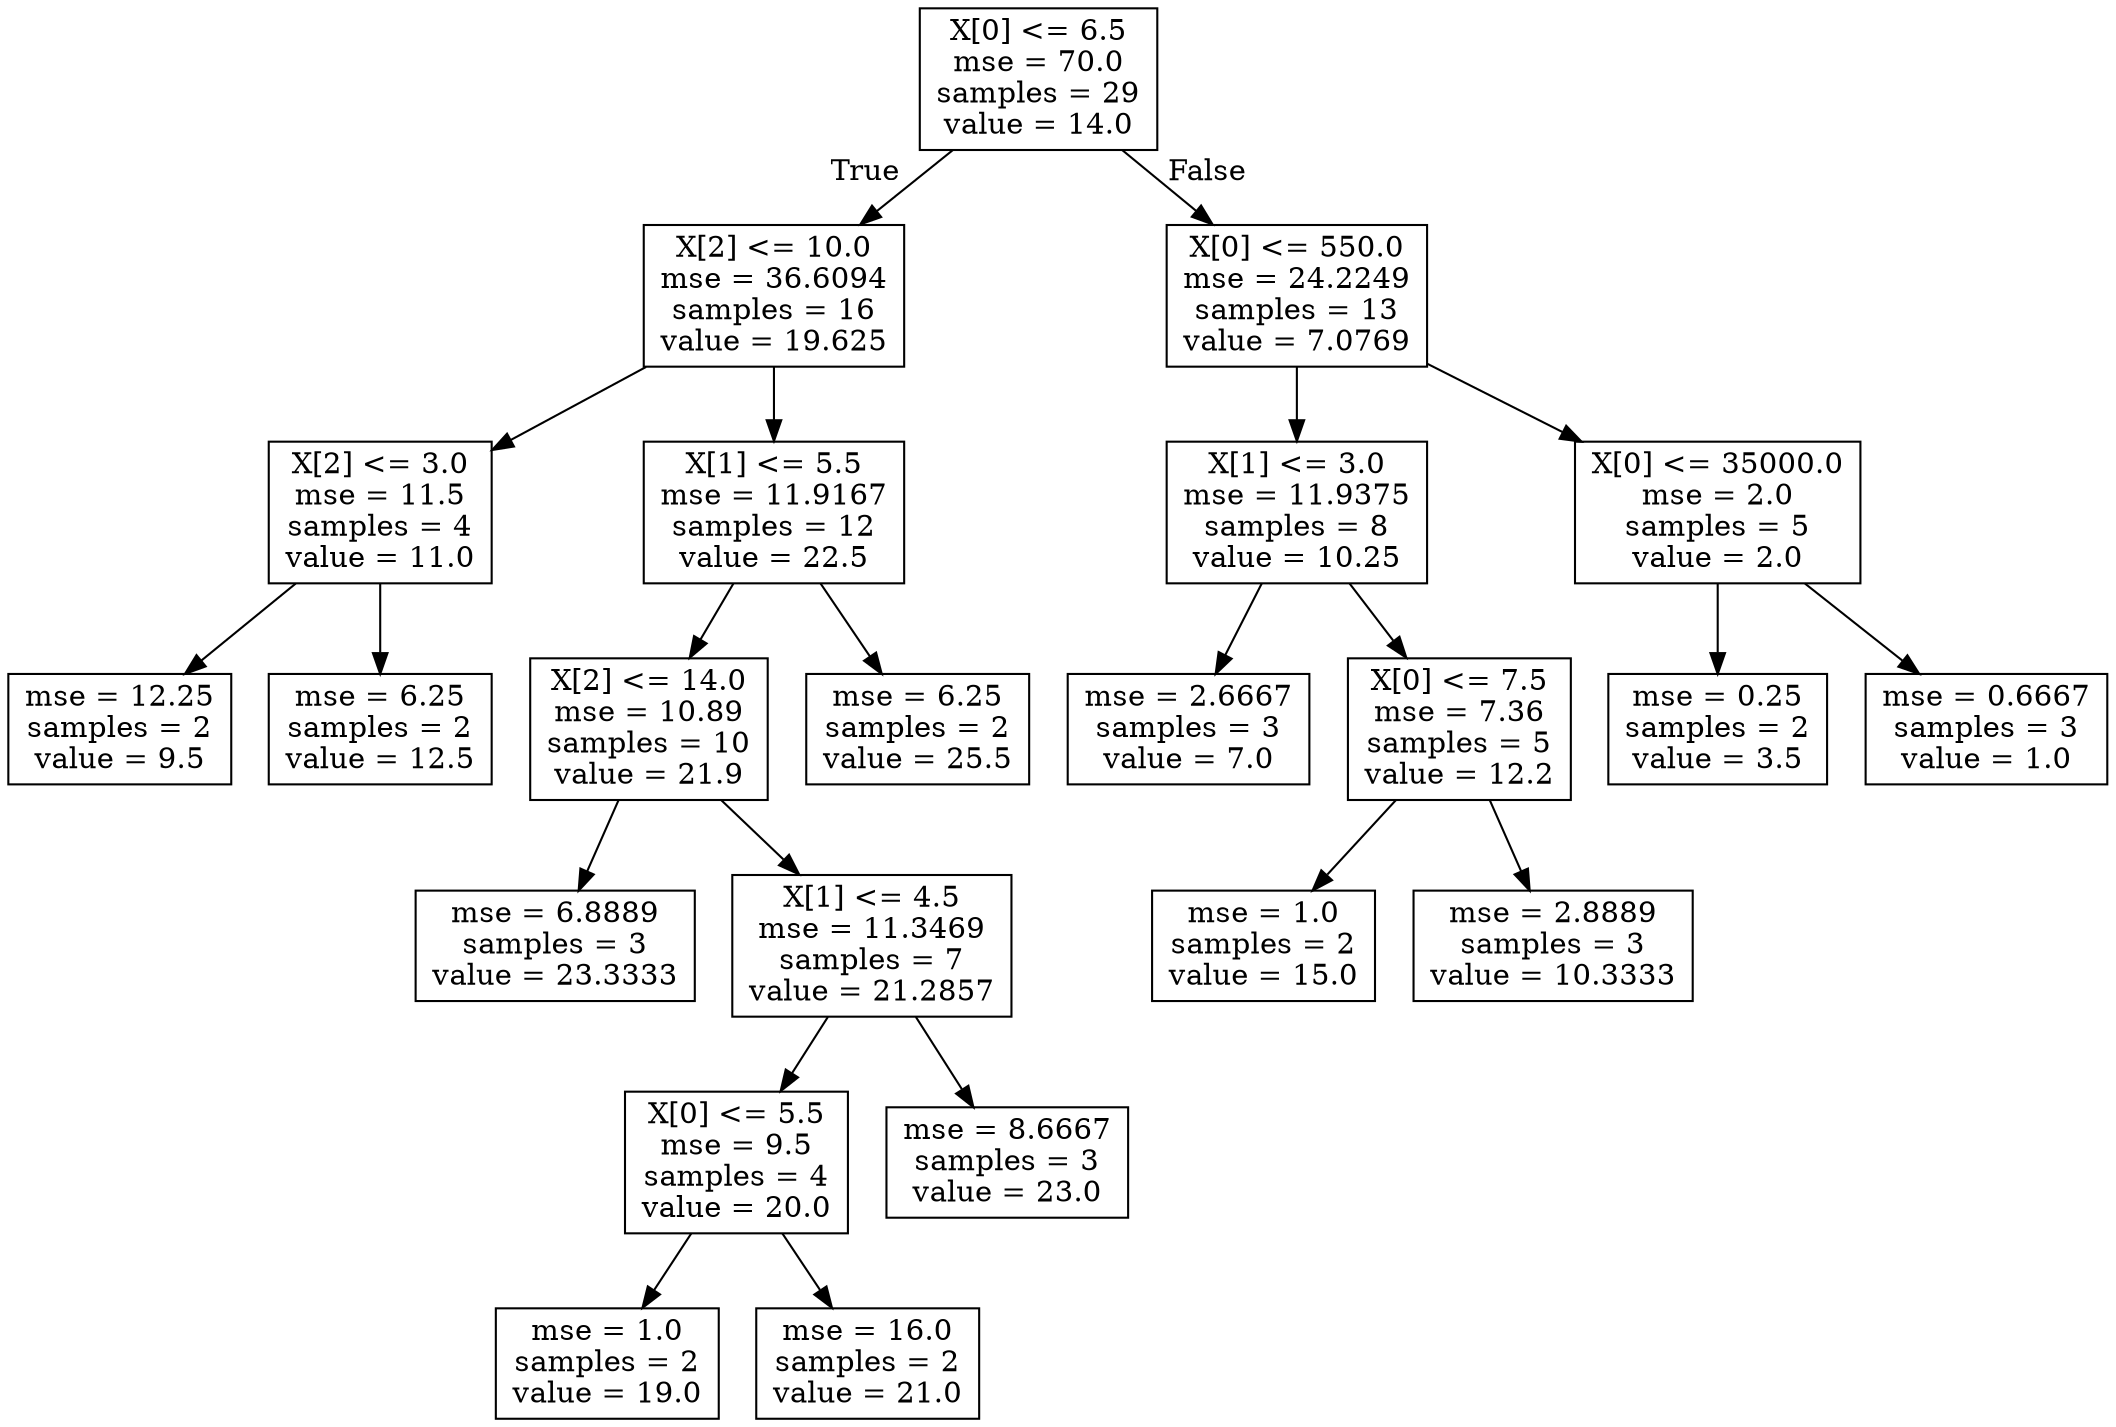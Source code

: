 digraph Tree {
node [shape=box] ;
0 [label="X[0] <= 6.5\nmse = 70.0\nsamples = 29\nvalue = 14.0"] ;
1 [label="X[2] <= 10.0\nmse = 36.6094\nsamples = 16\nvalue = 19.625"] ;
0 -> 1 [labeldistance=2.5, labelangle=45, headlabel="True"] ;
2 [label="X[2] <= 3.0\nmse = 11.5\nsamples = 4\nvalue = 11.0"] ;
1 -> 2 ;
3 [label="mse = 12.25\nsamples = 2\nvalue = 9.5"] ;
2 -> 3 ;
4 [label="mse = 6.25\nsamples = 2\nvalue = 12.5"] ;
2 -> 4 ;
5 [label="X[1] <= 5.5\nmse = 11.9167\nsamples = 12\nvalue = 22.5"] ;
1 -> 5 ;
6 [label="X[2] <= 14.0\nmse = 10.89\nsamples = 10\nvalue = 21.9"] ;
5 -> 6 ;
7 [label="mse = 6.8889\nsamples = 3\nvalue = 23.3333"] ;
6 -> 7 ;
8 [label="X[1] <= 4.5\nmse = 11.3469\nsamples = 7\nvalue = 21.2857"] ;
6 -> 8 ;
9 [label="X[0] <= 5.5\nmse = 9.5\nsamples = 4\nvalue = 20.0"] ;
8 -> 9 ;
10 [label="mse = 1.0\nsamples = 2\nvalue = 19.0"] ;
9 -> 10 ;
11 [label="mse = 16.0\nsamples = 2\nvalue = 21.0"] ;
9 -> 11 ;
12 [label="mse = 8.6667\nsamples = 3\nvalue = 23.0"] ;
8 -> 12 ;
13 [label="mse = 6.25\nsamples = 2\nvalue = 25.5"] ;
5 -> 13 ;
14 [label="X[0] <= 550.0\nmse = 24.2249\nsamples = 13\nvalue = 7.0769"] ;
0 -> 14 [labeldistance=2.5, labelangle=-45, headlabel="False"] ;
15 [label="X[1] <= 3.0\nmse = 11.9375\nsamples = 8\nvalue = 10.25"] ;
14 -> 15 ;
16 [label="mse = 2.6667\nsamples = 3\nvalue = 7.0"] ;
15 -> 16 ;
17 [label="X[0] <= 7.5\nmse = 7.36\nsamples = 5\nvalue = 12.2"] ;
15 -> 17 ;
18 [label="mse = 1.0\nsamples = 2\nvalue = 15.0"] ;
17 -> 18 ;
19 [label="mse = 2.8889\nsamples = 3\nvalue = 10.3333"] ;
17 -> 19 ;
20 [label="X[0] <= 35000.0\nmse = 2.0\nsamples = 5\nvalue = 2.0"] ;
14 -> 20 ;
21 [label="mse = 0.25\nsamples = 2\nvalue = 3.5"] ;
20 -> 21 ;
22 [label="mse = 0.6667\nsamples = 3\nvalue = 1.0"] ;
20 -> 22 ;
}
